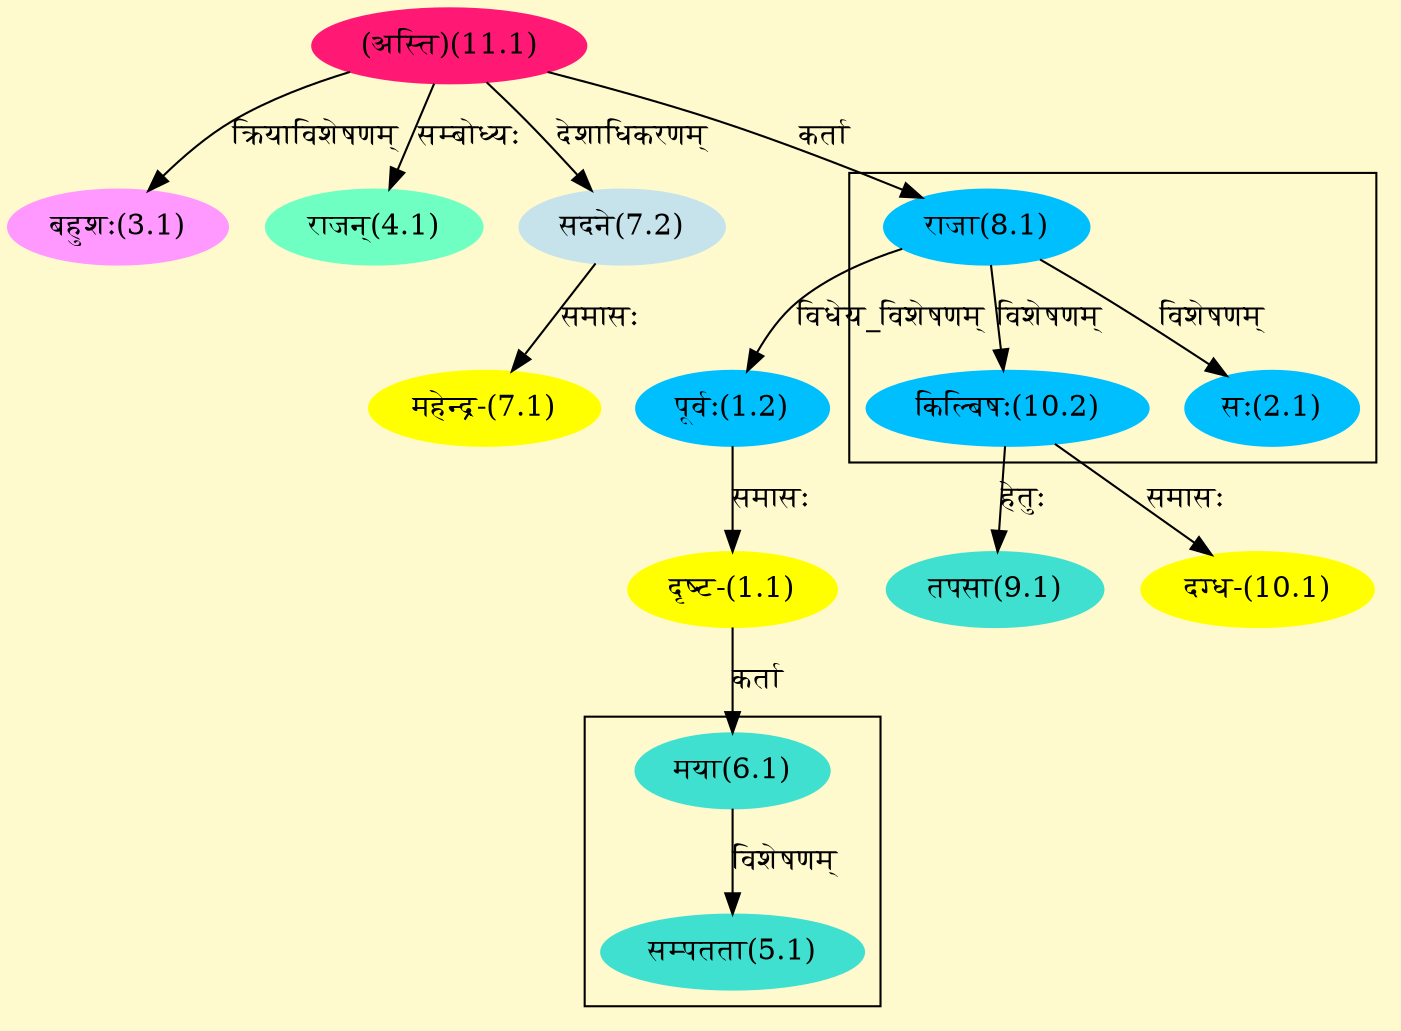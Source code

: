 digraph G{
rankdir=BT;
 compound=true;
 bgcolor="lemonchiffon1";

subgraph cluster_1{
Node2_1 [style=filled, color="#00BFFF" label = "सः(2.1)"]
Node8_1 [style=filled, color="#00BFFF" label = "राजा(8.1)"]
Node10_2 [style=filled, color="#00BFFF" label = "किल्बिषः(10.2)"]

}

subgraph cluster_2{
Node5_1 [style=filled, color="#40E0D0" label = "सम्पतता(5.1)"]
Node6_1 [style=filled, color="#40E0D0" label = "मया(6.1)"]

}
Node1_1 [style=filled, color="#FFFF00" label = "दृष्ट-(1.1)"]
Node1_2 [style=filled, color="#00BFFF" label = "पूर्वः(1.2)"]
Node8_1 [style=filled, color="#00BFFF" label = "राजा(8.1)"]
Node3_1 [style=filled, color="#FF99FF" label = "बहुशः(3.1)"]
Node11_1 [style=filled, color="#FF1975" label = "(अस्ति)(11.1)"]
Node4_1 [style=filled, color="#6FFFC3" label = "राजन्(4.1)"]
Node6_1 [style=filled, color="#40E0D0" label = "मया(6.1)"]
Node7_1 [style=filled, color="#FFFF00" label = "महेन्द्र-(7.1)"]
Node7_2 [style=filled, color="#C6E2EB" label = "सदने(7.2)"]
Node9_1 [style=filled, color="#40E0D0" label = "तपसा(9.1)"]
Node10_2 [style=filled, color="#00BFFF" label = "किल्बिषः(10.2)"]
Node10_1 [style=filled, color="#FFFF00" label = "दग्ध-(10.1)"]
/* Start of Relations section */

Node1_1 -> Node1_2 [  label="समासः"  dir="back" ]
Node1_2 -> Node8_1 [  label="विधेय_विशेषणम्"  dir="back" ]
Node2_1 -> Node8_1 [  label="विशेषणम्"  dir="back" ]
Node3_1 -> Node11_1 [  label="क्रियाविशेषणम्"  dir="back" ]
Node4_1 -> Node11_1 [  label="सम्बोध्यः"  dir="back" ]
Node5_1 -> Node6_1 [  label="विशेषणम्"  dir="back" ]
Node6_1 -> Node1_1 [  label="कर्ता"  dir="back" ]
Node7_1 -> Node7_2 [  label="समासः"  dir="back" ]
Node7_2 -> Node11_1 [  label="देशाधिकरणम्"  dir="back" ]
Node8_1 -> Node11_1 [  label="कर्ता"  dir="back" ]
Node9_1 -> Node10_2 [  label="हेतुः"  dir="back" ]
Node10_1 -> Node10_2 [  label="समासः"  dir="back" ]
Node10_2 -> Node8_1 [  label="विशेषणम्"  dir="back" ]
}
